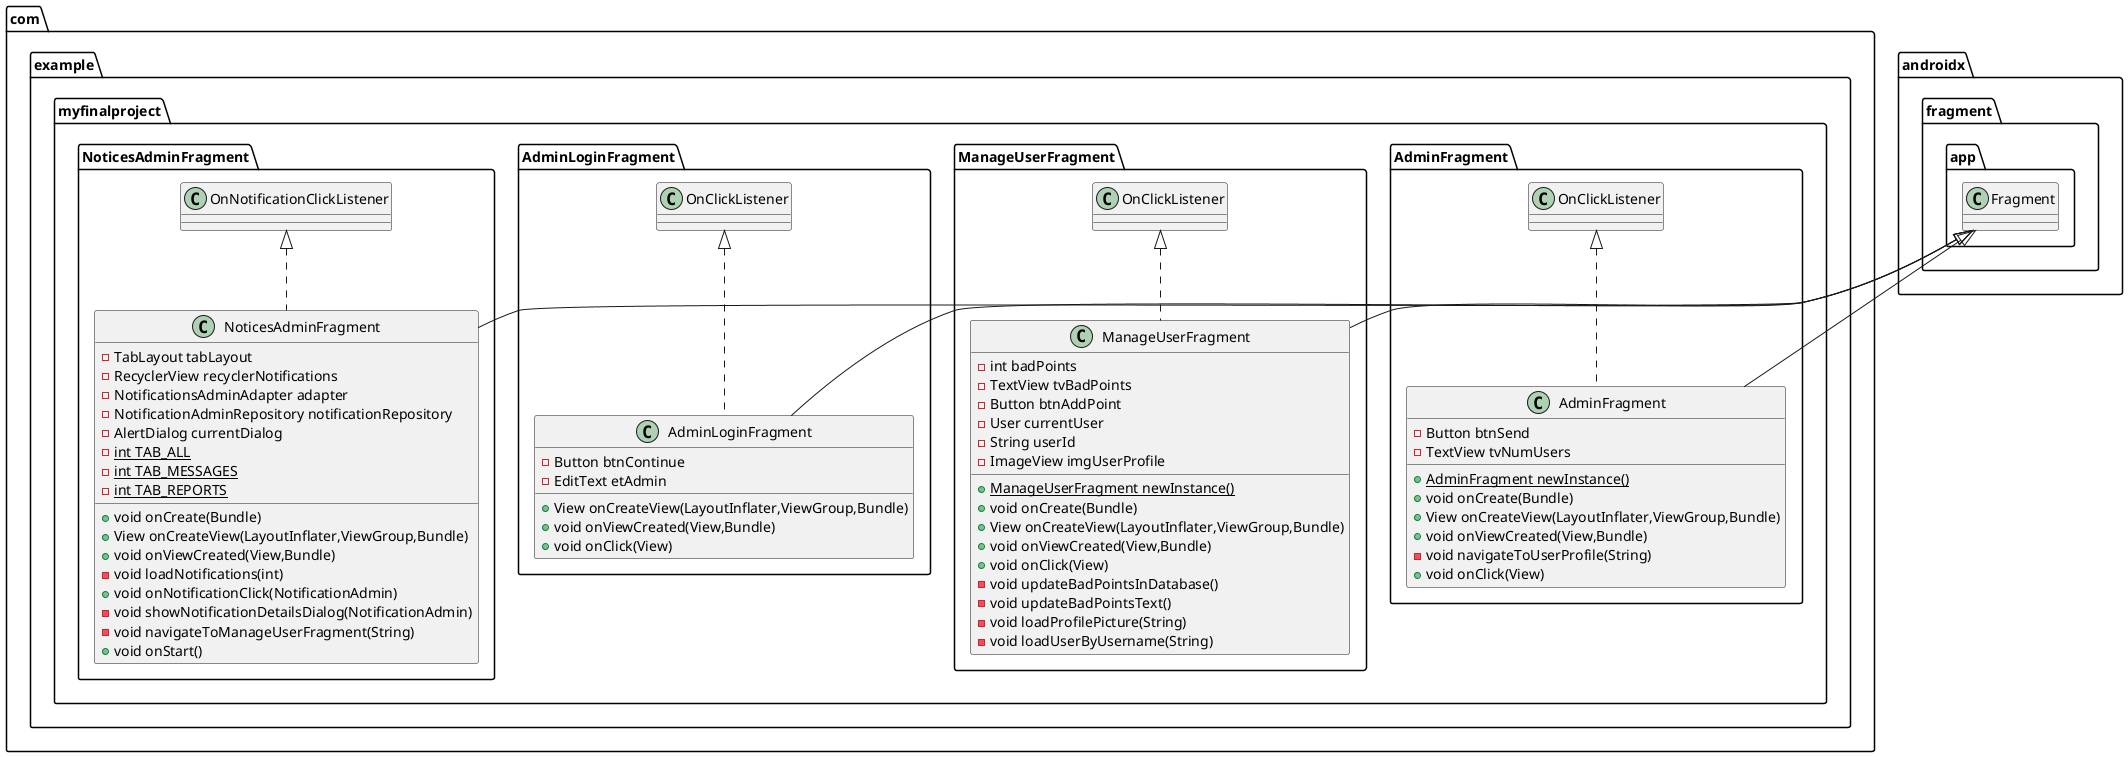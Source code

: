 @startuml
class com.example.myfinalproject.AdminFragment.AdminFragment {
- Button btnSend
- TextView tvNumUsers
+ {static} AdminFragment newInstance()
+ void onCreate(Bundle)
+ View onCreateView(LayoutInflater,ViewGroup,Bundle)
+ void onViewCreated(View,Bundle)
- void navigateToUserProfile(String)
+ void onClick(View)
}


class com.example.myfinalproject.ManageUserFragment.ManageUserFragment {
- int badPoints
- TextView tvBadPoints
- Button btnAddPoint
- User currentUser
- String userId
- ImageView imgUserProfile
+ {static} ManageUserFragment newInstance()
+ void onCreate(Bundle)
+ View onCreateView(LayoutInflater,ViewGroup,Bundle)
+ void onViewCreated(View,Bundle)
+ void onClick(View)
- void updateBadPointsInDatabase()
- void updateBadPointsText()
- void loadProfilePicture(String)
- void loadUserByUsername(String)
}


class com.example.myfinalproject.AdminLoginFragment.AdminLoginFragment {
- Button btnContinue
- EditText etAdmin
+ View onCreateView(LayoutInflater,ViewGroup,Bundle)
+ void onViewCreated(View,Bundle)
+ void onClick(View)
}


class com.example.myfinalproject.NoticesAdminFragment.NoticesAdminFragment {
- TabLayout tabLayout
- RecyclerView recyclerNotifications
- NotificationsAdminAdapter adapter
- NotificationAdminRepository notificationRepository
- AlertDialog currentDialog
- {static} int TAB_ALL
- {static} int TAB_MESSAGES
- {static} int TAB_REPORTS
+ void onCreate(Bundle)
+ View onCreateView(LayoutInflater,ViewGroup,Bundle)
+ void onViewCreated(View,Bundle)
- void loadNotifications(int)
+ void onNotificationClick(NotificationAdmin)
- void showNotificationDetailsDialog(NotificationAdmin)
- void navigateToManageUserFragment(String)
+ void onStart()
}




com.example.myfinalproject.AdminFragment.OnClickListener <|.. com.example.myfinalproject.AdminFragment.AdminFragment
androidx.fragment.app.Fragment <|-- com.example.myfinalproject.AdminFragment.AdminFragment
com.example.myfinalproject.ManageUserFragment.OnClickListener <|.. com.example.myfinalproject.ManageUserFragment.ManageUserFragment
androidx.fragment.app.Fragment <|-- com.example.myfinalproject.ManageUserFragment.ManageUserFragment
com.example.myfinalproject.AdminLoginFragment.OnClickListener <|.. com.example.myfinalproject.AdminLoginFragment.AdminLoginFragment
androidx.fragment.app.Fragment <|-- com.example.myfinalproject.AdminLoginFragment.AdminLoginFragment
com.example.myfinalproject.NoticesAdminFragment.OnNotificationClickListener <|.. com.example.myfinalproject.NoticesAdminFragment.NoticesAdminFragment
androidx.fragment.app.Fragment <|-- com.example.myfinalproject.NoticesAdminFragment.NoticesAdminFragment
@enduml